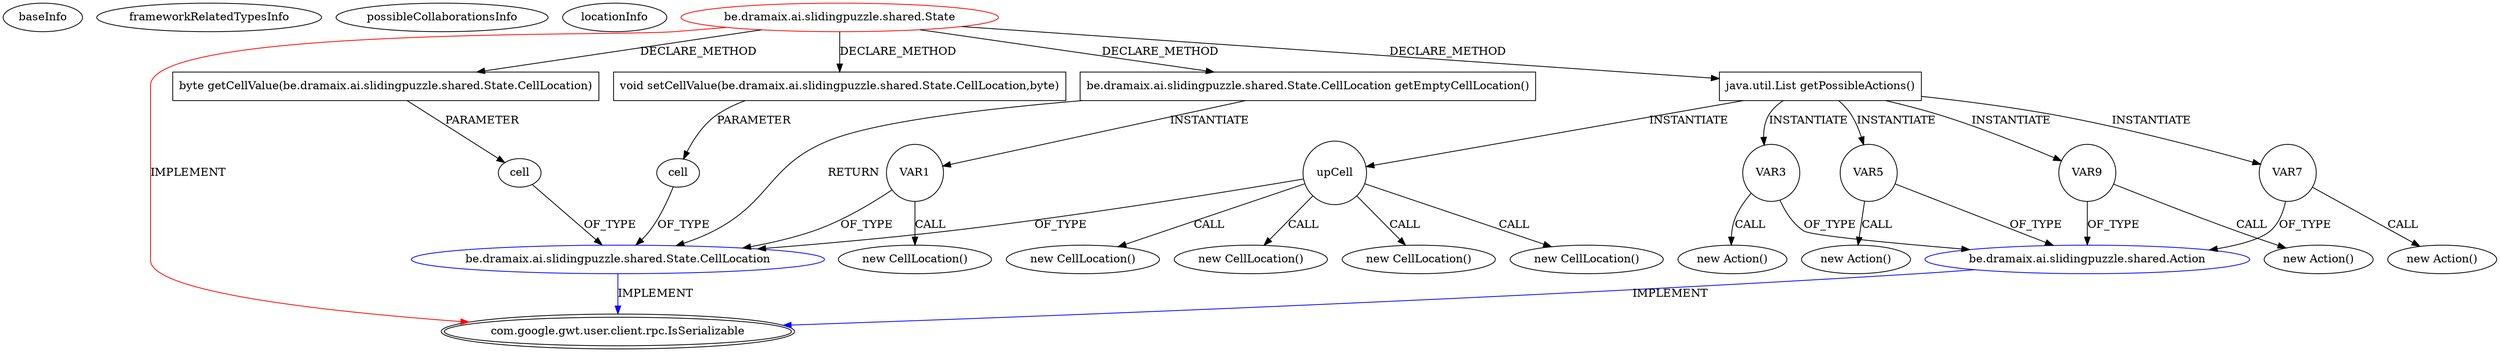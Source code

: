 digraph {
baseInfo[graphId=3122,category="extension_graph",isAnonymous=false,possibleRelation=true]
frameworkRelatedTypesInfo[0="com.google.gwt.user.client.rpc.IsSerializable"]
possibleCollaborationsInfo[0="3122~CLIENT_METHOD_DECLARATION-INSTANTIATION-CLIENT_METHOD_DECLARATION-INSTANTIATION-CLIENT_METHOD_DECLARATION-INSTANTIATION-CLIENT_METHOD_DECLARATION-INSTANTIATION-~com.google.gwt.user.client.rpc.IsSerializable ~com.google.gwt.user.client.rpc.IsSerializable ~false~false",1="3122~CLIENT_METHOD_DECLARATION-INSTANTIATION-CLIENT_METHOD_DECLARATION-INSTANTIATION-CLIENT_METHOD_DECLARATION-RETURN_TYPE-CLIENT_METHOD_DECLARATION-PARAMETER_DECLARATION-CLIENT_METHOD_DECLARATION-PARAMETER_DECLARATION-~com.google.gwt.user.client.rpc.IsSerializable ~com.google.gwt.user.client.rpc.IsSerializable ~false~false"]
locationInfo[projectName="jDramaix-SlidingPuzzle",filePath="/jDramaix-SlidingPuzzle/SlidingPuzzle-master/src/be/dramaix/ai/slidingpuzzle/shared/State.java",contextSignature="State",graphId="3122"]
0[label="be.dramaix.ai.slidingpuzzle.shared.State",vertexType="ROOT_CLIENT_CLASS_DECLARATION",isFrameworkType=false,color=red]
1[label="com.google.gwt.user.client.rpc.IsSerializable",vertexType="FRAMEWORK_INTERFACE_TYPE",isFrameworkType=true,peripheries=2]
8[label="byte getCellValue(be.dramaix.ai.slidingpuzzle.shared.State.CellLocation)",vertexType="CLIENT_METHOD_DECLARATION",isFrameworkType=false,shape=box]
9[label="cell",vertexType="PARAMETER_DECLARATION",isFrameworkType=false]
10[label="be.dramaix.ai.slidingpuzzle.shared.State.CellLocation",vertexType="REFERENCE_CLIENT_CLASS_DECLARATION",isFrameworkType=false,color=blue]
13[label="void setCellValue(be.dramaix.ai.slidingpuzzle.shared.State.CellLocation,byte)",vertexType="CLIENT_METHOD_DECLARATION",isFrameworkType=false,shape=box]
14[label="cell",vertexType="PARAMETER_DECLARATION",isFrameworkType=false]
17[label="be.dramaix.ai.slidingpuzzle.shared.State.CellLocation getEmptyCellLocation()",vertexType="CLIENT_METHOD_DECLARATION",isFrameworkType=false,shape=box]
20[label="VAR1",vertexType="VARIABLE_EXPRESION",isFrameworkType=false,shape=circle]
19[label="new CellLocation()",vertexType="CONSTRUCTOR_CALL",isFrameworkType=false]
24[label="java.util.List getPossibleActions()",vertexType="CLIENT_METHOD_DECLARATION",isFrameworkType=false,shape=box]
26[label="upCell",vertexType="VARIABLE_EXPRESION",isFrameworkType=false,shape=circle]
25[label="new CellLocation()",vertexType="CONSTRUCTOR_CALL",isFrameworkType=false]
29[label="VAR3",vertexType="VARIABLE_EXPRESION",isFrameworkType=false,shape=circle]
30[label="be.dramaix.ai.slidingpuzzle.shared.Action",vertexType="REFERENCE_CLIENT_CLASS_DECLARATION",isFrameworkType=false,color=blue]
28[label="new Action()",vertexType="CONSTRUCTOR_CALL",isFrameworkType=false]
32[label="new CellLocation()",vertexType="CONSTRUCTOR_CALL",isFrameworkType=false]
35[label="VAR5",vertexType="VARIABLE_EXPRESION",isFrameworkType=false,shape=circle]
34[label="new Action()",vertexType="CONSTRUCTOR_CALL",isFrameworkType=false]
37[label="new CellLocation()",vertexType="CONSTRUCTOR_CALL",isFrameworkType=false]
40[label="VAR7",vertexType="VARIABLE_EXPRESION",isFrameworkType=false,shape=circle]
39[label="new Action()",vertexType="CONSTRUCTOR_CALL",isFrameworkType=false]
42[label="new CellLocation()",vertexType="CONSTRUCTOR_CALL",isFrameworkType=false]
45[label="VAR9",vertexType="VARIABLE_EXPRESION",isFrameworkType=false,shape=circle]
44[label="new Action()",vertexType="CONSTRUCTOR_CALL",isFrameworkType=false]
0->1[label="IMPLEMENT",color=red]
0->8[label="DECLARE_METHOD"]
10->1[label="IMPLEMENT",color=blue]
9->10[label="OF_TYPE"]
8->9[label="PARAMETER"]
0->13[label="DECLARE_METHOD"]
14->10[label="OF_TYPE"]
13->14[label="PARAMETER"]
0->17[label="DECLARE_METHOD"]
17->10[label="RETURN"]
17->20[label="INSTANTIATE"]
20->10[label="OF_TYPE"]
20->19[label="CALL"]
0->24[label="DECLARE_METHOD"]
24->26[label="INSTANTIATE"]
26->10[label="OF_TYPE"]
26->25[label="CALL"]
24->29[label="INSTANTIATE"]
30->1[label="IMPLEMENT",color=blue]
29->30[label="OF_TYPE"]
29->28[label="CALL"]
26->32[label="CALL"]
24->35[label="INSTANTIATE"]
35->30[label="OF_TYPE"]
35->34[label="CALL"]
26->37[label="CALL"]
24->40[label="INSTANTIATE"]
40->30[label="OF_TYPE"]
40->39[label="CALL"]
26->42[label="CALL"]
24->45[label="INSTANTIATE"]
45->30[label="OF_TYPE"]
45->44[label="CALL"]
}
